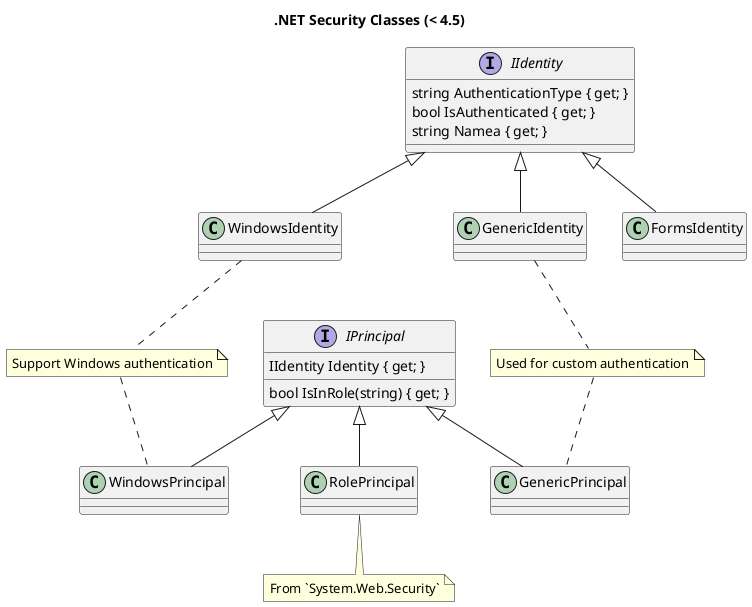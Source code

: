 @startuml
title .NET Security Classes (< 4.5)

interface IIdentity {
    string AuthenticationType { get; }
    bool IsAuthenticated { get; }
    string Namea { get; }
}

interface IPrincipal {
    IIdentity Identity { get; }
    bool IsInRole(string) { get; }
}

IIdentity <|-- WindowsIdentity
IIdentity <|-- GenericIdentity
IIdentity <|-- FormsIdentity

IPrincipal <|-- WindowsPrincipal
IPrincipal <|-- GenericPrincipal
IPrincipal <|-- RolePrincipal

note "Support Windows authentication" as N1
WindowsIdentity .. N1
N1 .. WindowsPrincipal

note "Used for custom authentication" as N2
GenericIdentity .. N2
N2 .. GenericPrincipal

note "From `System.Web.Security`" as N3
RolePrincipal .. N3

@enduml